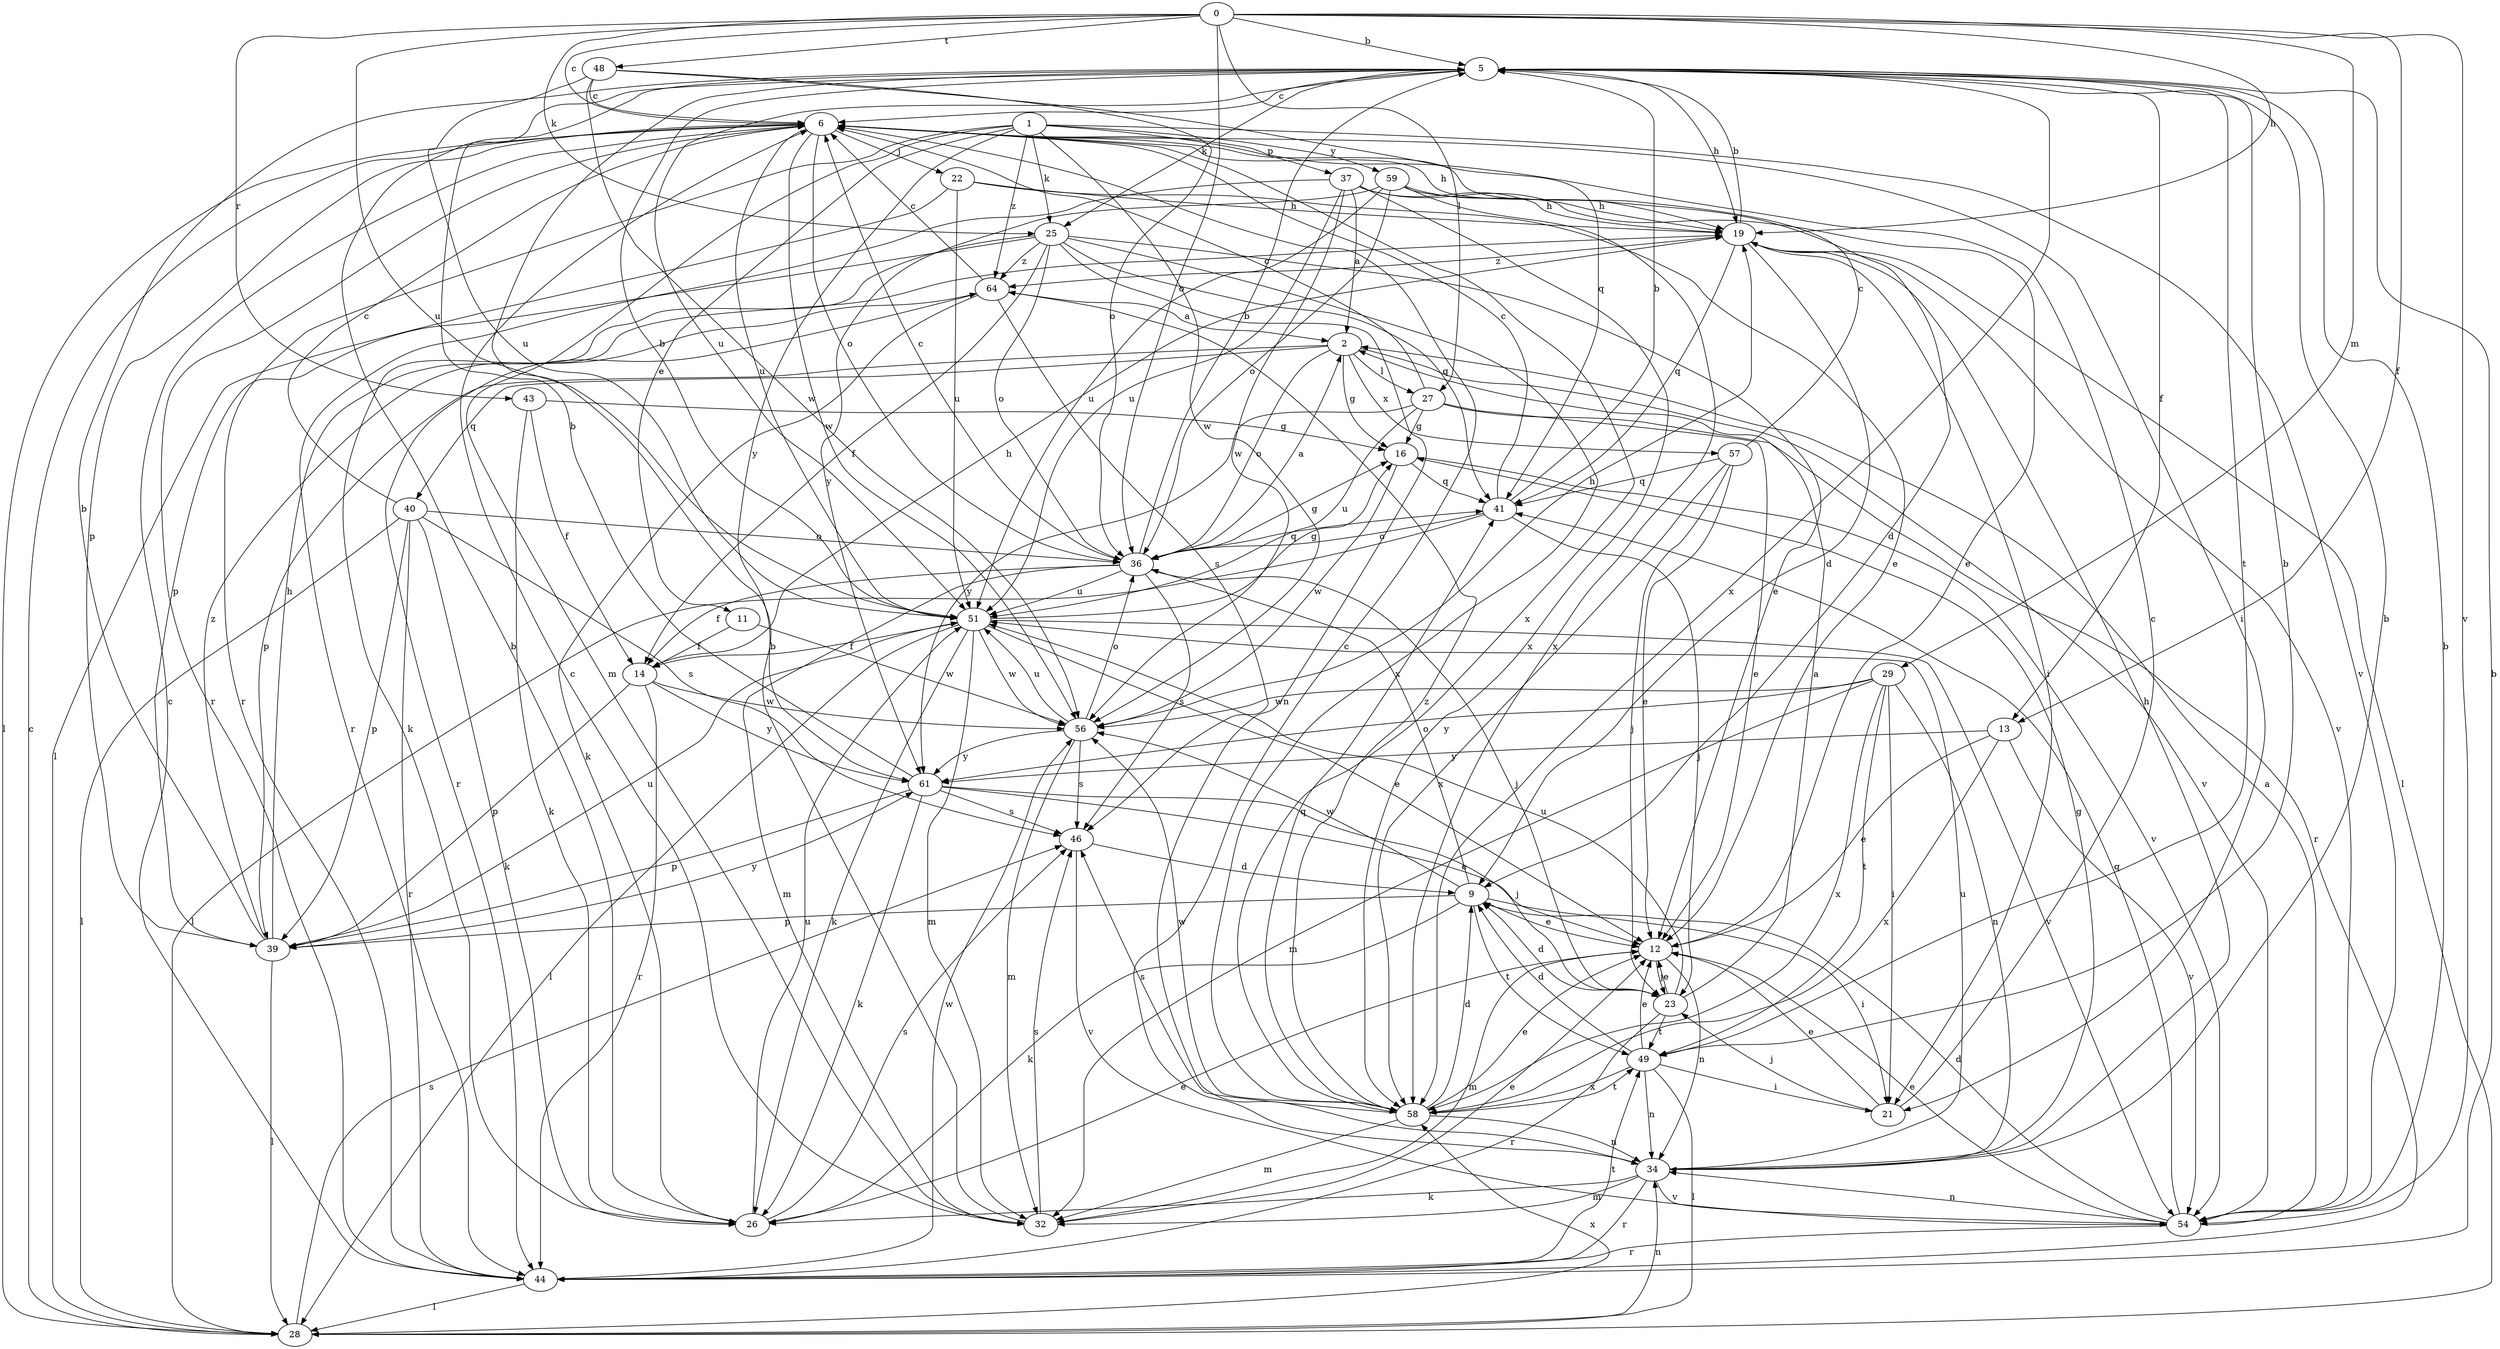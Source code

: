 strict digraph  {
0;
1;
2;
5;
6;
9;
11;
12;
13;
14;
16;
19;
21;
22;
23;
25;
26;
27;
28;
29;
32;
34;
36;
37;
39;
40;
41;
43;
44;
46;
48;
49;
51;
54;
56;
57;
58;
59;
61;
64;
0 -> 5  [label=b];
0 -> 6  [label=c];
0 -> 13  [label=f];
0 -> 19  [label=h];
0 -> 25  [label=k];
0 -> 27  [label=l];
0 -> 29  [label=m];
0 -> 36  [label=o];
0 -> 43  [label=r];
0 -> 48  [label=t];
0 -> 51  [label=u];
0 -> 54  [label=v];
1 -> 11  [label=e];
1 -> 25  [label=k];
1 -> 32  [label=m];
1 -> 37  [label=p];
1 -> 44  [label=r];
1 -> 54  [label=v];
1 -> 56  [label=w];
1 -> 59  [label=y];
1 -> 61  [label=y];
1 -> 64  [label=z];
2 -> 16  [label=g];
2 -> 27  [label=l];
2 -> 36  [label=o];
2 -> 39  [label=p];
2 -> 40  [label=q];
2 -> 54  [label=v];
2 -> 57  [label=x];
5 -> 6  [label=c];
5 -> 13  [label=f];
5 -> 19  [label=h];
5 -> 25  [label=k];
5 -> 49  [label=t];
5 -> 51  [label=u];
5 -> 58  [label=x];
6 -> 19  [label=h];
6 -> 21  [label=i];
6 -> 22  [label=j];
6 -> 28  [label=l];
6 -> 36  [label=o];
6 -> 39  [label=p];
6 -> 44  [label=r];
6 -> 51  [label=u];
6 -> 56  [label=w];
6 -> 58  [label=x];
9 -> 12  [label=e];
9 -> 21  [label=i];
9 -> 26  [label=k];
9 -> 36  [label=o];
9 -> 39  [label=p];
9 -> 49  [label=t];
9 -> 56  [label=w];
11 -> 14  [label=f];
11 -> 56  [label=w];
12 -> 23  [label=j];
12 -> 32  [label=m];
12 -> 34  [label=n];
13 -> 12  [label=e];
13 -> 54  [label=v];
13 -> 58  [label=x];
13 -> 61  [label=y];
14 -> 19  [label=h];
14 -> 39  [label=p];
14 -> 44  [label=r];
14 -> 56  [label=w];
14 -> 61  [label=y];
16 -> 41  [label=q];
16 -> 54  [label=v];
16 -> 56  [label=w];
19 -> 5  [label=b];
19 -> 9  [label=d];
19 -> 21  [label=i];
19 -> 28  [label=l];
19 -> 41  [label=q];
19 -> 54  [label=v];
19 -> 64  [label=z];
21 -> 6  [label=c];
21 -> 12  [label=e];
21 -> 23  [label=j];
22 -> 12  [label=e];
22 -> 19  [label=h];
22 -> 28  [label=l];
22 -> 51  [label=u];
23 -> 2  [label=a];
23 -> 9  [label=d];
23 -> 12  [label=e];
23 -> 44  [label=r];
23 -> 49  [label=t];
23 -> 51  [label=u];
25 -> 12  [label=e];
25 -> 14  [label=f];
25 -> 26  [label=k];
25 -> 34  [label=n];
25 -> 36  [label=o];
25 -> 39  [label=p];
25 -> 41  [label=q];
25 -> 58  [label=x];
25 -> 64  [label=z];
26 -> 5  [label=b];
26 -> 12  [label=e];
26 -> 46  [label=s];
26 -> 51  [label=u];
27 -> 6  [label=c];
27 -> 12  [label=e];
27 -> 16  [label=g];
27 -> 44  [label=r];
27 -> 51  [label=u];
27 -> 61  [label=y];
28 -> 6  [label=c];
28 -> 34  [label=n];
28 -> 46  [label=s];
28 -> 58  [label=x];
29 -> 21  [label=i];
29 -> 32  [label=m];
29 -> 34  [label=n];
29 -> 49  [label=t];
29 -> 56  [label=w];
29 -> 58  [label=x];
29 -> 61  [label=y];
32 -> 5  [label=b];
32 -> 6  [label=c];
32 -> 12  [label=e];
32 -> 46  [label=s];
34 -> 5  [label=b];
34 -> 6  [label=c];
34 -> 16  [label=g];
34 -> 19  [label=h];
34 -> 26  [label=k];
34 -> 32  [label=m];
34 -> 44  [label=r];
34 -> 51  [label=u];
34 -> 54  [label=v];
36 -> 2  [label=a];
36 -> 5  [label=b];
36 -> 6  [label=c];
36 -> 14  [label=f];
36 -> 16  [label=g];
36 -> 23  [label=j];
36 -> 32  [label=m];
36 -> 41  [label=q];
36 -> 46  [label=s];
36 -> 51  [label=u];
37 -> 2  [label=a];
37 -> 12  [label=e];
37 -> 19  [label=h];
37 -> 44  [label=r];
37 -> 51  [label=u];
37 -> 56  [label=w];
37 -> 58  [label=x];
39 -> 5  [label=b];
39 -> 19  [label=h];
39 -> 28  [label=l];
39 -> 51  [label=u];
39 -> 61  [label=y];
39 -> 64  [label=z];
40 -> 6  [label=c];
40 -> 26  [label=k];
40 -> 28  [label=l];
40 -> 36  [label=o];
40 -> 39  [label=p];
40 -> 44  [label=r];
40 -> 46  [label=s];
41 -> 5  [label=b];
41 -> 6  [label=c];
41 -> 23  [label=j];
41 -> 28  [label=l];
41 -> 36  [label=o];
43 -> 14  [label=f];
43 -> 16  [label=g];
43 -> 26  [label=k];
44 -> 5  [label=b];
44 -> 6  [label=c];
44 -> 28  [label=l];
44 -> 49  [label=t];
44 -> 56  [label=w];
46 -> 9  [label=d];
46 -> 54  [label=v];
48 -> 6  [label=c];
48 -> 36  [label=o];
48 -> 41  [label=q];
48 -> 51  [label=u];
48 -> 56  [label=w];
49 -> 5  [label=b];
49 -> 9  [label=d];
49 -> 12  [label=e];
49 -> 21  [label=i];
49 -> 28  [label=l];
49 -> 34  [label=n];
49 -> 58  [label=x];
51 -> 5  [label=b];
51 -> 12  [label=e];
51 -> 14  [label=f];
51 -> 16  [label=g];
51 -> 26  [label=k];
51 -> 28  [label=l];
51 -> 32  [label=m];
51 -> 54  [label=v];
51 -> 56  [label=w];
54 -> 2  [label=a];
54 -> 5  [label=b];
54 -> 9  [label=d];
54 -> 12  [label=e];
54 -> 34  [label=n];
54 -> 41  [label=q];
54 -> 44  [label=r];
56 -> 19  [label=h];
56 -> 32  [label=m];
56 -> 36  [label=o];
56 -> 46  [label=s];
56 -> 51  [label=u];
56 -> 61  [label=y];
57 -> 6  [label=c];
57 -> 12  [label=e];
57 -> 23  [label=j];
57 -> 41  [label=q];
57 -> 58  [label=x];
58 -> 9  [label=d];
58 -> 12  [label=e];
58 -> 32  [label=m];
58 -> 34  [label=n];
58 -> 41  [label=q];
58 -> 46  [label=s];
58 -> 49  [label=t];
58 -> 56  [label=w];
58 -> 64  [label=z];
59 -> 9  [label=d];
59 -> 19  [label=h];
59 -> 36  [label=o];
59 -> 51  [label=u];
59 -> 58  [label=x];
59 -> 61  [label=y];
61 -> 5  [label=b];
61 -> 12  [label=e];
61 -> 23  [label=j];
61 -> 26  [label=k];
61 -> 39  [label=p];
61 -> 46  [label=s];
64 -> 2  [label=a];
64 -> 6  [label=c];
64 -> 26  [label=k];
64 -> 44  [label=r];
64 -> 46  [label=s];
}
